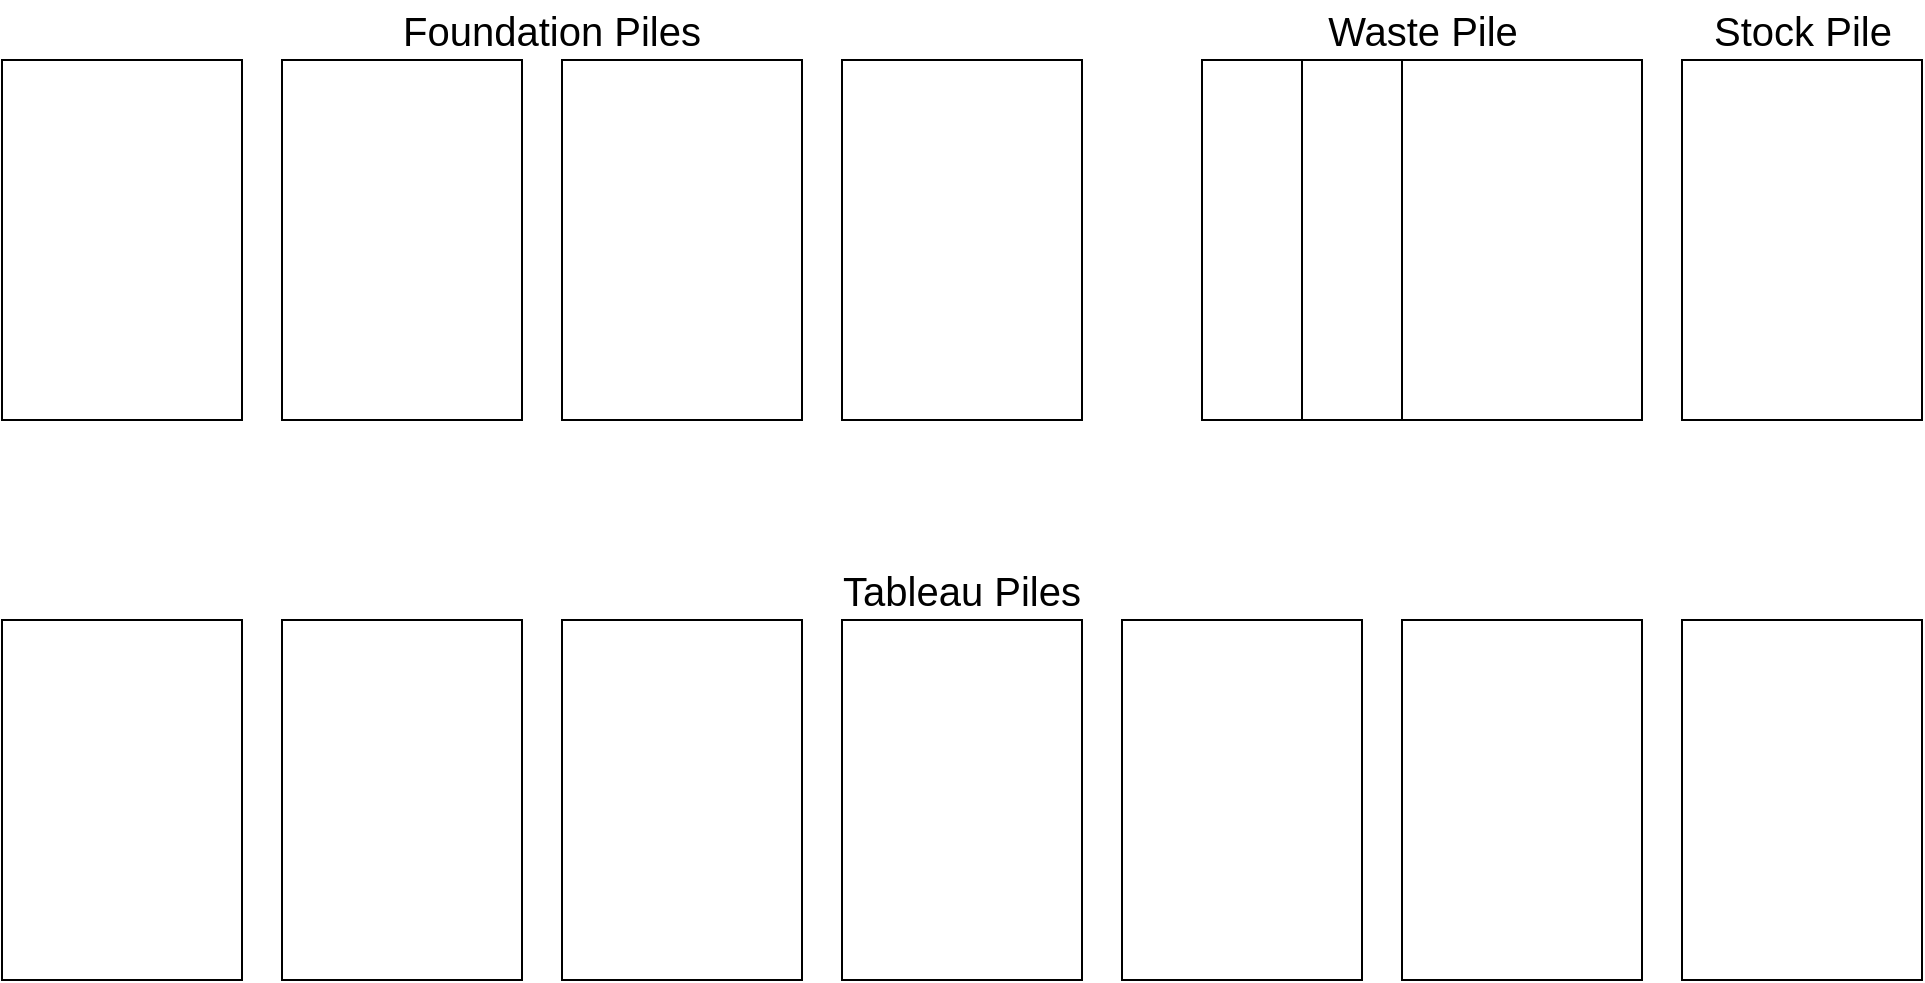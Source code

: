 <mxfile version="20.2.3" type="device" pages="2"><diagram id="VKS7WhdojTZYPN5I0b90" name="Landspace"><mxGraphModel dx="2031" dy="1236" grid="1" gridSize="10" guides="1" tooltips="1" connect="1" arrows="1" fold="1" page="1" pageScale="1" pageWidth="1600" pageHeight="900" math="0" shadow="0"><root><mxCell id="0"/><mxCell id="1" parent="0"/><mxCell id="Z55EqGDSFbsAMnZVyct1-2" value="" style="rounded=0;whiteSpace=wrap;html=1;" vertex="1" parent="1"><mxGeometry x="80" y="40" width="120" height="180" as="geometry"/></mxCell><mxCell id="Z55EqGDSFbsAMnZVyct1-3" value="" style="rounded=0;whiteSpace=wrap;html=1;" vertex="1" parent="1"><mxGeometry x="220" y="40" width="120" height="180" as="geometry"/></mxCell><mxCell id="Z55EqGDSFbsAMnZVyct1-4" value="" style="rounded=0;whiteSpace=wrap;html=1;" vertex="1" parent="1"><mxGeometry x="360" y="40" width="120" height="180" as="geometry"/></mxCell><mxCell id="Z55EqGDSFbsAMnZVyct1-5" value="" style="rounded=0;whiteSpace=wrap;html=1;" vertex="1" parent="1"><mxGeometry x="500" y="40" width="120" height="180" as="geometry"/></mxCell><mxCell id="Z55EqGDSFbsAMnZVyct1-6" value="&lt;font style=&quot;font-size: 20px;&quot;&gt;Foundation Piles&lt;/font&gt;" style="text;html=1;strokeColor=none;fillColor=none;align=center;verticalAlign=middle;whiteSpace=wrap;rounded=0;" vertex="1" parent="1"><mxGeometry x="270" y="10" width="170" height="30" as="geometry"/></mxCell><mxCell id="Z55EqGDSFbsAMnZVyct1-7" value="" style="rounded=0;whiteSpace=wrap;html=1;" vertex="1" parent="1"><mxGeometry x="80" y="320" width="120" height="180" as="geometry"/></mxCell><mxCell id="Z55EqGDSFbsAMnZVyct1-8" value="" style="rounded=0;whiteSpace=wrap;html=1;" vertex="1" parent="1"><mxGeometry x="220" y="320" width="120" height="180" as="geometry"/></mxCell><mxCell id="Z55EqGDSFbsAMnZVyct1-9" value="" style="rounded=0;whiteSpace=wrap;html=1;" vertex="1" parent="1"><mxGeometry x="360" y="320" width="120" height="180" as="geometry"/></mxCell><mxCell id="Z55EqGDSFbsAMnZVyct1-10" value="" style="rounded=0;whiteSpace=wrap;html=1;" vertex="1" parent="1"><mxGeometry x="500" y="320" width="120" height="180" as="geometry"/></mxCell><mxCell id="Z55EqGDSFbsAMnZVyct1-11" value="&lt;font style=&quot;font-size: 20px;&quot;&gt;Tableau Piles&lt;/font&gt;" style="text;html=1;strokeColor=none;fillColor=none;align=center;verticalAlign=middle;whiteSpace=wrap;rounded=0;" vertex="1" parent="1"><mxGeometry x="495" y="290" width="130" height="30" as="geometry"/></mxCell><mxCell id="Z55EqGDSFbsAMnZVyct1-12" value="" style="rounded=0;whiteSpace=wrap;html=1;" vertex="1" parent="1"><mxGeometry x="640" y="320" width="120" height="180" as="geometry"/></mxCell><mxCell id="Z55EqGDSFbsAMnZVyct1-13" value="" style="rounded=0;whiteSpace=wrap;html=1;" vertex="1" parent="1"><mxGeometry x="780" y="320" width="120" height="180" as="geometry"/></mxCell><mxCell id="Z55EqGDSFbsAMnZVyct1-14" value="" style="rounded=0;whiteSpace=wrap;html=1;" vertex="1" parent="1"><mxGeometry x="920" y="320" width="120" height="180" as="geometry"/></mxCell><mxCell id="Z55EqGDSFbsAMnZVyct1-15" value="" style="rounded=0;whiteSpace=wrap;html=1;" vertex="1" parent="1"><mxGeometry x="680" y="40" width="120" height="180" as="geometry"/></mxCell><mxCell id="Z55EqGDSFbsAMnZVyct1-16" value="" style="rounded=0;whiteSpace=wrap;html=1;" vertex="1" parent="1"><mxGeometry x="730" y="40" width="120" height="180" as="geometry"/></mxCell><mxCell id="Z55EqGDSFbsAMnZVyct1-17" value="" style="rounded=0;whiteSpace=wrap;html=1;" vertex="1" parent="1"><mxGeometry x="780" y="40" width="120" height="180" as="geometry"/></mxCell><mxCell id="Z55EqGDSFbsAMnZVyct1-18" value="" style="rounded=0;whiteSpace=wrap;html=1;" vertex="1" parent="1"><mxGeometry x="920" y="40" width="120" height="180" as="geometry"/></mxCell><mxCell id="Z55EqGDSFbsAMnZVyct1-19" value="&lt;font style=&quot;font-size: 20px;&quot;&gt;Stock Pile&lt;/font&gt;" style="text;html=1;strokeColor=none;fillColor=none;align=center;verticalAlign=middle;whiteSpace=wrap;rounded=0;" vertex="1" parent="1"><mxGeometry x="927.5" y="10" width="105" height="30" as="geometry"/></mxCell><mxCell id="Z55EqGDSFbsAMnZVyct1-20" value="&lt;font style=&quot;font-size: 20px;&quot;&gt;Waste Pile&lt;/font&gt;" style="text;html=1;strokeColor=none;fillColor=none;align=center;verticalAlign=middle;whiteSpace=wrap;rounded=0;" vertex="1" parent="1"><mxGeometry x="737.5" y="10" width="105" height="30" as="geometry"/></mxCell></root></mxGraphModel></diagram><diagram id="gsAUW7oXy0ffRWbV0taL" name="Portrait"><mxGraphModel dx="2370" dy="1442" grid="1" gridSize="10" guides="1" tooltips="1" connect="1" arrows="1" fold="1" page="1" pageScale="1" pageWidth="900" pageHeight="1600" math="0" shadow="0"><root><mxCell id="0"/><mxCell id="1" parent="0"/><mxCell id="zDDKqjh1ghSXT8y_YIYK-5" value="&lt;font style=&quot;font-size: 20px;&quot;&gt;Foundation Piles&lt;/font&gt;" style="text;html=1;strokeColor=none;fillColor=none;align=center;verticalAlign=middle;whiteSpace=wrap;rounded=0;" vertex="1" parent="1"><mxGeometry x="190" y="270" width="170" height="30" as="geometry"/></mxCell><mxCell id="zDDKqjh1ghSXT8y_YIYK-10" value="&lt;font style=&quot;font-size: 20px;&quot;&gt;Tableau Piles&lt;/font&gt;" style="text;html=1;strokeColor=none;fillColor=none;align=center;verticalAlign=middle;whiteSpace=wrap;rounded=0;" vertex="1" parent="1"><mxGeometry x="385" y="500" width="130" height="30" as="geometry"/></mxCell><mxCell id="zDDKqjh1ghSXT8y_YIYK-11" value="" style="rounded=0;whiteSpace=wrap;html=1;" vertex="1" parent="1"><mxGeometry x="520" y="530" width="100" height="160" as="geometry"/></mxCell><mxCell id="zDDKqjh1ghSXT8y_YIYK-12" value="" style="rounded=0;whiteSpace=wrap;html=1;" vertex="1" parent="1"><mxGeometry x="640" y="530" width="100" height="160" as="geometry"/></mxCell><mxCell id="zDDKqjh1ghSXT8y_YIYK-13" value="" style="rounded=0;whiteSpace=wrap;html=1;" vertex="1" parent="1"><mxGeometry x="760" y="530" width="100" height="160" as="geometry"/></mxCell><mxCell id="zDDKqjh1ghSXT8y_YIYK-18" value="&lt;font style=&quot;font-size: 20px;&quot;&gt;Stock Pile&lt;/font&gt;" style="text;html=1;strokeColor=none;fillColor=none;align=center;verticalAlign=middle;whiteSpace=wrap;rounded=0;" vertex="1" parent="1"><mxGeometry x="255" y="40" width="105" height="30" as="geometry"/></mxCell><mxCell id="zDDKqjh1ghSXT8y_YIYK-19" value="&lt;font style=&quot;font-size: 20px;&quot;&gt;Waste Pile&lt;/font&gt;" style="text;html=1;strokeColor=none;fillColor=none;align=center;verticalAlign=middle;whiteSpace=wrap;rounded=0;" vertex="1" parent="1"><mxGeometry x="65" y="40" width="105" height="30" as="geometry"/></mxCell><mxCell id="zDDKqjh1ghSXT8y_YIYK-20" value="" style="rounded=0;whiteSpace=wrap;html=1;" vertex="1" parent="1"><mxGeometry x="160" y="530" width="100" height="160" as="geometry"/></mxCell><mxCell id="zDDKqjh1ghSXT8y_YIYK-21" value="" style="rounded=0;whiteSpace=wrap;html=1;" vertex="1" parent="1"><mxGeometry x="280" y="530" width="100" height="160" as="geometry"/></mxCell><mxCell id="zDDKqjh1ghSXT8y_YIYK-22" value="" style="rounded=0;whiteSpace=wrap;html=1;" vertex="1" parent="1"><mxGeometry x="400" y="530" width="100" height="160" as="geometry"/></mxCell><mxCell id="zDDKqjh1ghSXT8y_YIYK-23" value="" style="rounded=0;whiteSpace=wrap;html=1;" vertex="1" parent="1"><mxGeometry x="40" y="530" width="100" height="160" as="geometry"/></mxCell><mxCell id="zDDKqjh1ghSXT8y_YIYK-24" value="" style="rounded=0;whiteSpace=wrap;html=1;" vertex="1" parent="1"><mxGeometry x="400" y="300" width="100" height="160" as="geometry"/></mxCell><mxCell id="zDDKqjh1ghSXT8y_YIYK-25" value="" style="rounded=0;whiteSpace=wrap;html=1;" vertex="1" parent="1"><mxGeometry x="280" y="300" width="100" height="160" as="geometry"/></mxCell><mxCell id="zDDKqjh1ghSXT8y_YIYK-26" value="" style="rounded=0;whiteSpace=wrap;html=1;" vertex="1" parent="1"><mxGeometry x="160" y="300" width="100" height="160" as="geometry"/></mxCell><mxCell id="zDDKqjh1ghSXT8y_YIYK-27" value="" style="rounded=0;whiteSpace=wrap;html=1;" vertex="1" parent="1"><mxGeometry x="40" y="300" width="100" height="160" as="geometry"/></mxCell><mxCell id="zDDKqjh1ghSXT8y_YIYK-28" value="" style="rounded=0;whiteSpace=wrap;html=1;" vertex="1" parent="1"><mxGeometry x="260" y="70" width="100" height="160" as="geometry"/></mxCell><mxCell id="zDDKqjh1ghSXT8y_YIYK-29" value="" style="rounded=0;whiteSpace=wrap;html=1;" vertex="1" parent="1"><mxGeometry x="140" y="70" width="100" height="160" as="geometry"/></mxCell><mxCell id="zDDKqjh1ghSXT8y_YIYK-30" value="" style="rounded=0;whiteSpace=wrap;html=1;" vertex="1" parent="1"><mxGeometry x="87.5" y="70" width="100" height="160" as="geometry"/></mxCell><mxCell id="zDDKqjh1ghSXT8y_YIYK-31" value="" style="rounded=0;whiteSpace=wrap;html=1;" vertex="1" parent="1"><mxGeometry x="40" y="70" width="100" height="160" as="geometry"/></mxCell></root></mxGraphModel></diagram></mxfile>